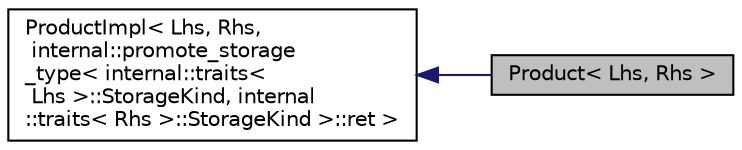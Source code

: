 digraph "Product&lt; Lhs, Rhs &gt;"
{
  edge [fontname="Helvetica",fontsize="10",labelfontname="Helvetica",labelfontsize="10"];
  node [fontname="Helvetica",fontsize="10",shape=record];
  rankdir="LR";
  Node1 [label="Product\< Lhs, Rhs \>",height=0.2,width=0.4,color="black", fillcolor="grey75", style="filled" fontcolor="black"];
  Node2 -> Node1 [dir="back",color="midnightblue",fontsize="10",style="solid",fontname="Helvetica"];
  Node2 [label="ProductImpl\< Lhs, Rhs,\l internal::promote_storage\l_type\< internal::traits\<\l Lhs \>::StorageKind, internal\l::traits\< Rhs \>::StorageKind \>::ret \>",height=0.2,width=0.4,color="black", fillcolor="white", style="filled",URL="$classProductImpl.html"];
}
